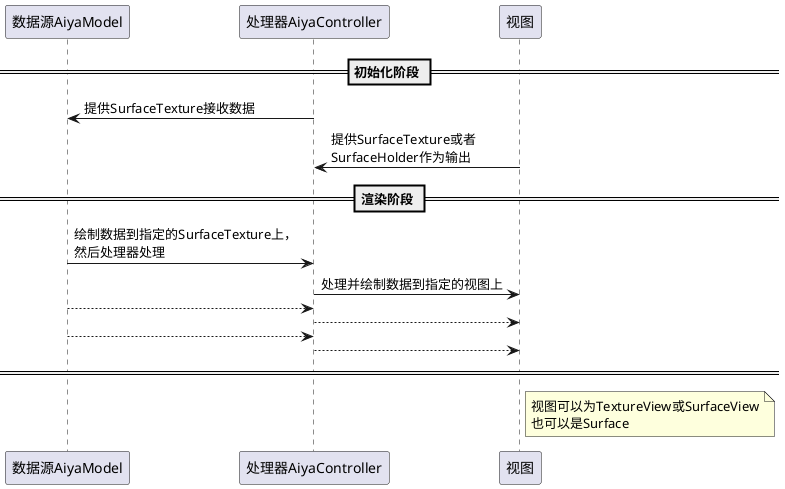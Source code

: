 @startuml
== 初始化阶段 ==
数据源AiyaModel <- 处理器AiyaController : 提供SurfaceTexture接收数据
处理器AiyaController<-视图     : 提供SurfaceTexture或者\nSurfaceHolder作为输出
== 渲染阶段 ==
数据源AiyaModel ->处理器AiyaController : 绘制数据到指定的SurfaceTexture上，\n然后处理器处理
处理器AiyaController->视图     : 处理并绘制数据到指定的视图上
数据源AiyaModel-->处理器AiyaController :
处理器AiyaController-->视图     :
数据源AiyaModel -->处理器AiyaController :
处理器AiyaController-->视图     :
==  ==
note right of 视图 :视图可以为TextureView或SurfaceView\n也可以是Surface
@enduml
